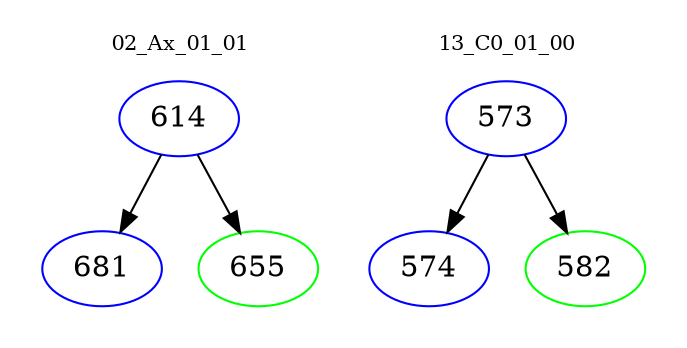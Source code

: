digraph{
subgraph cluster_0 {
color = white
label = "02_Ax_01_01";
fontsize=10;
T0_614 [label="614", color="blue"]
T0_614 -> T0_681 [color="black"]
T0_681 [label="681", color="blue"]
T0_614 -> T0_655 [color="black"]
T0_655 [label="655", color="green"]
}
subgraph cluster_1 {
color = white
label = "13_C0_01_00";
fontsize=10;
T1_573 [label="573", color="blue"]
T1_573 -> T1_574 [color="black"]
T1_574 [label="574", color="blue"]
T1_573 -> T1_582 [color="black"]
T1_582 [label="582", color="green"]
}
}
